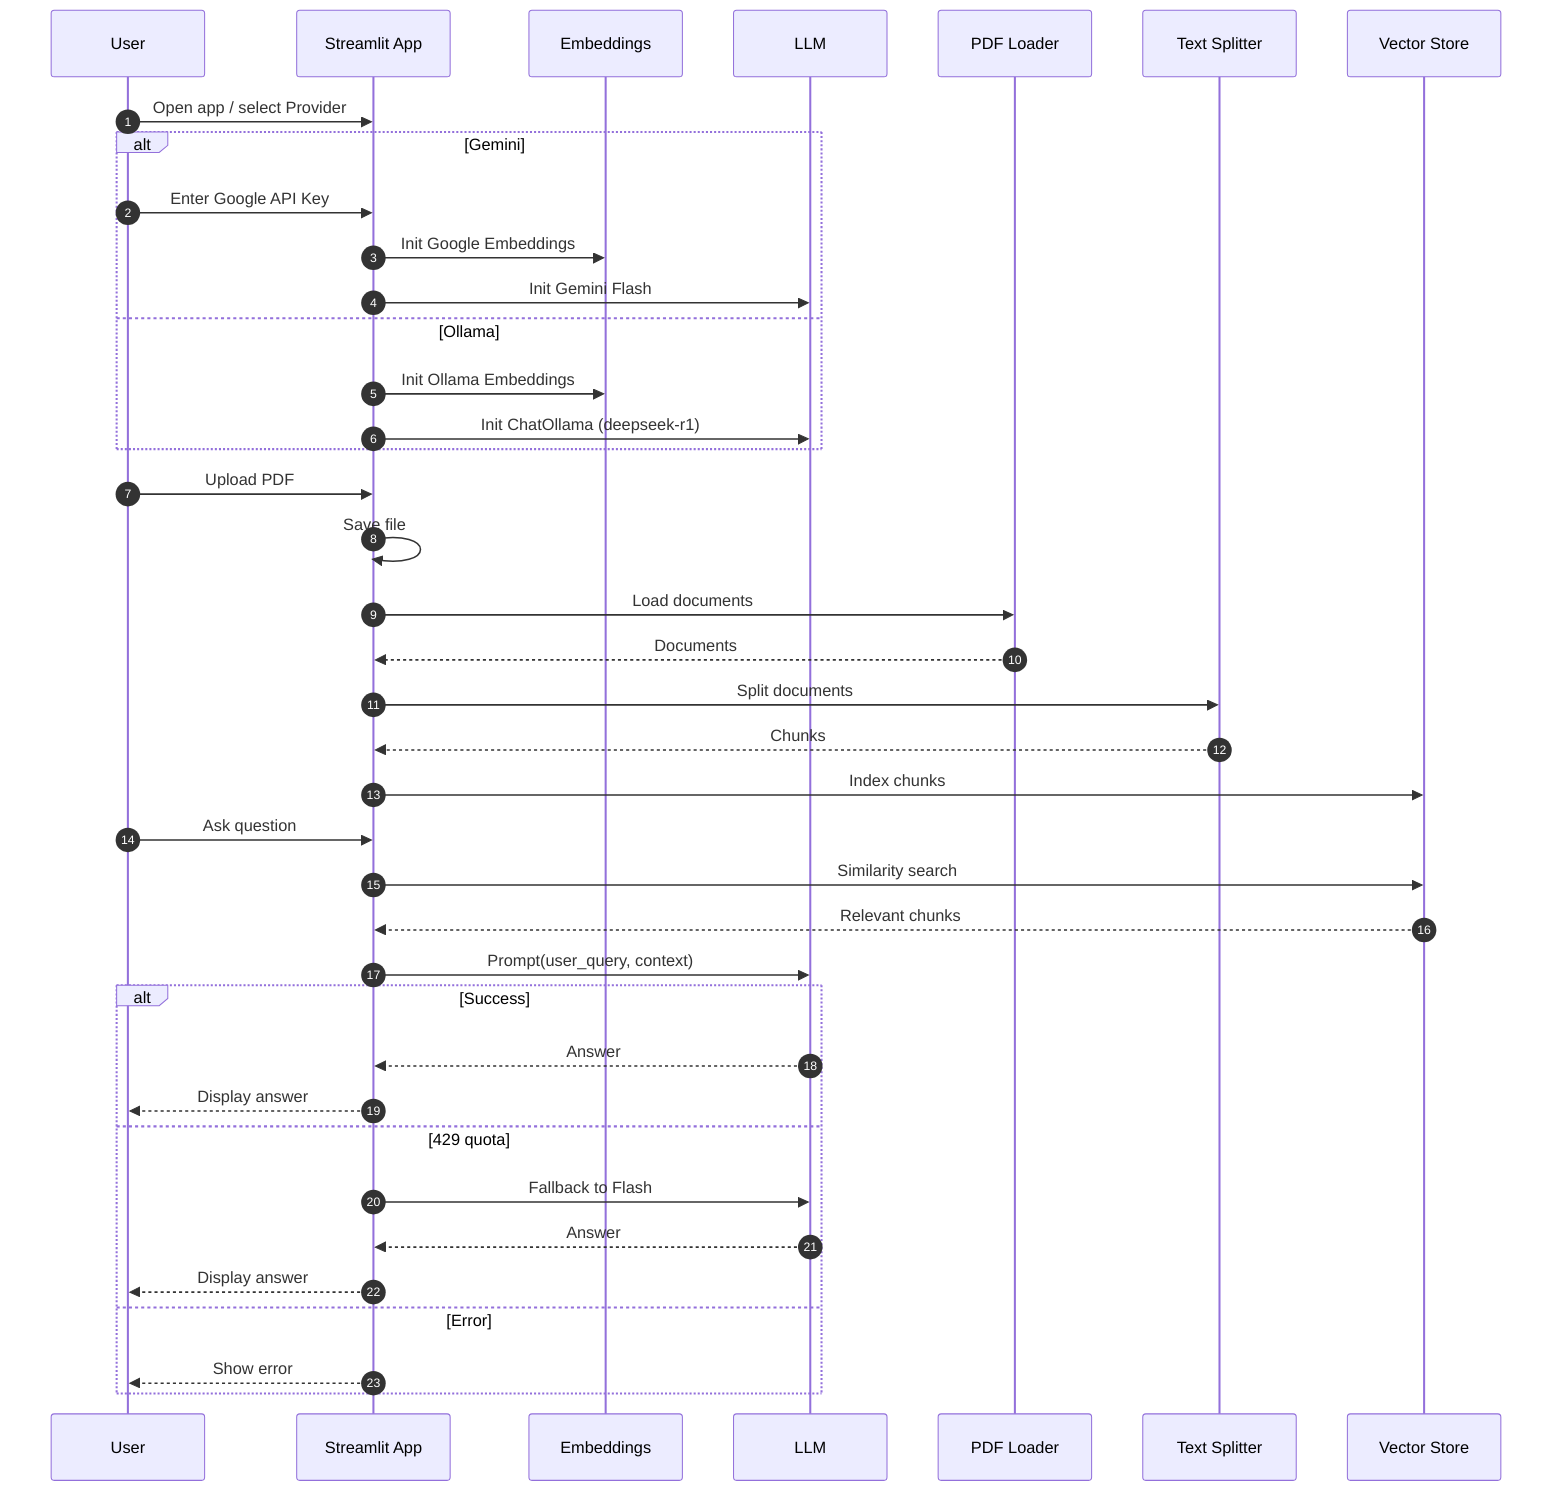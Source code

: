 sequenceDiagram
    autonumber
    participant U as User
    participant S as Streamlit App
    participant E as Embeddings
    participant L as LLM
    participant Ldr as PDF Loader
    participant T as Text Splitter
    participant V as Vector Store

    U->>S: Open app / select Provider
    alt Gemini
        U->>S: Enter Google API Key
        S->>E: Init Google Embeddings
        S->>L: Init Gemini Flash
    else Ollama
        S->>E: Init Ollama Embeddings
        S->>L: Init ChatOllama (deepseek-r1)
    end

    U->>S: Upload PDF
    S->>S: Save file
    S->>Ldr: Load documents
    Ldr-->>S: Documents
    S->>T: Split documents
    T-->>S: Chunks
    S->>V: Index chunks

    U->>S: Ask question
    S->>V: Similarity search
    V-->>S: Relevant chunks
    S->>L: Prompt(user_query, context)
    alt Success
        L-->>S: Answer
        S-->>U: Display answer
    else 429 quota
        S->>L: Fallback to Flash
        L-->>S: Answer
        S-->>U: Display answer
    else Error
        S-->>U: Show error
    end